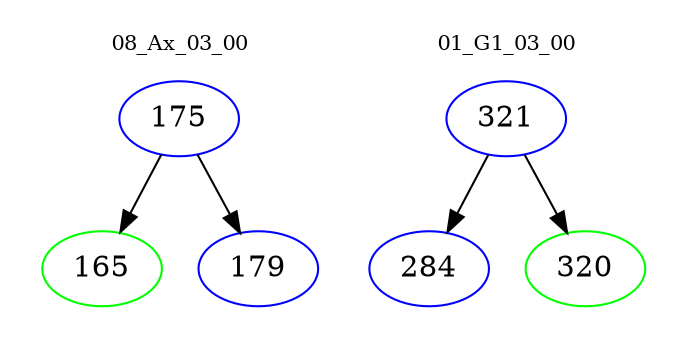 digraph{
subgraph cluster_0 {
color = white
label = "08_Ax_03_00";
fontsize=10;
T0_175 [label="175", color="blue"]
T0_175 -> T0_165 [color="black"]
T0_165 [label="165", color="green"]
T0_175 -> T0_179 [color="black"]
T0_179 [label="179", color="blue"]
}
subgraph cluster_1 {
color = white
label = "01_G1_03_00";
fontsize=10;
T1_321 [label="321", color="blue"]
T1_321 -> T1_284 [color="black"]
T1_284 [label="284", color="blue"]
T1_321 -> T1_320 [color="black"]
T1_320 [label="320", color="green"]
}
}
